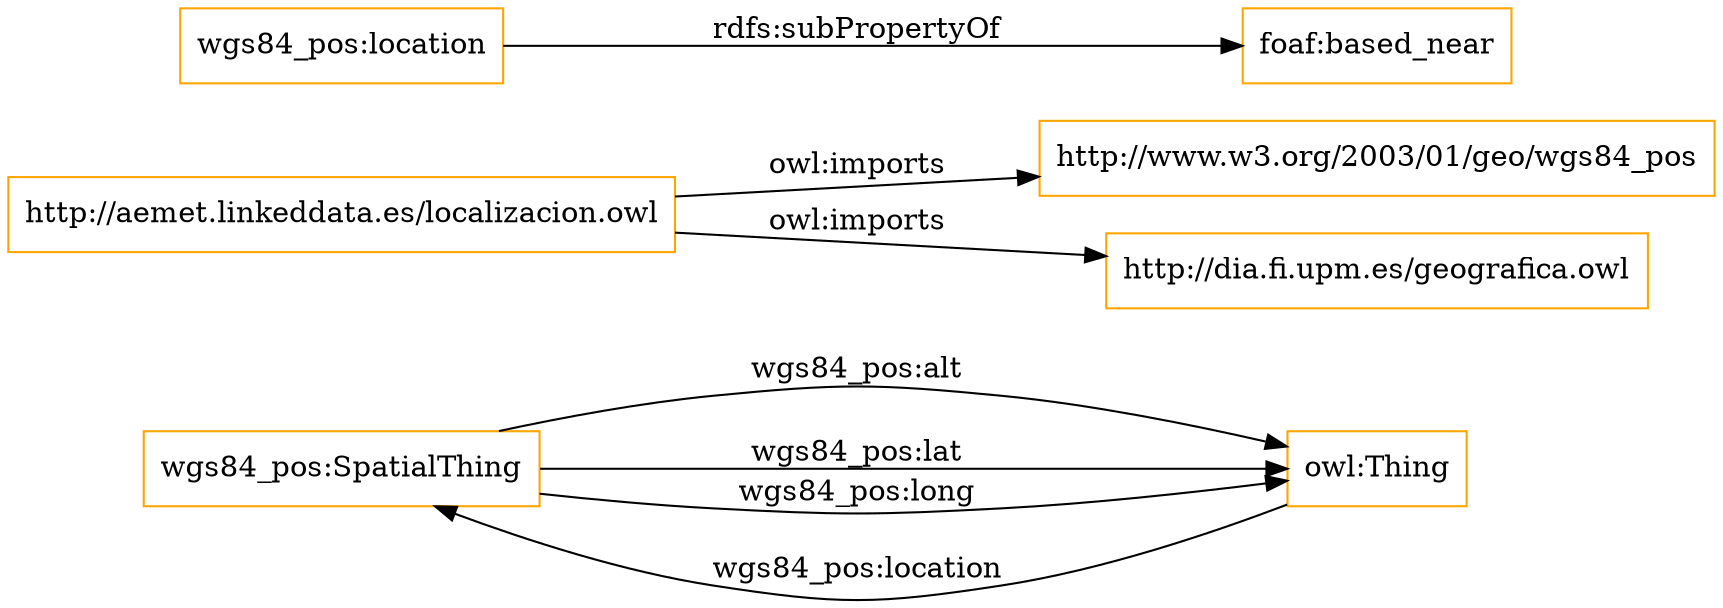 digraph ar2dtool_diagram { 
rankdir=LR;
size="1501"
node [shape = rectangle, color="orange"]; "wgs84_pos:SpatialThing" ; /*classes style*/
	"http://aemet.linkeddata.es/localizacion.owl" -> "http://www.w3.org/2003/01/geo/wgs84_pos" [ label = "owl:imports" ];
	"http://aemet.linkeddata.es/localizacion.owl" -> "http://dia.fi.upm.es/geografica.owl" [ label = "owl:imports" ];
	"wgs84_pos:location" -> "foaf:based_near" [ label = "rdfs:subPropertyOf" ];
	"wgs84_pos:SpatialThing" -> "owl:Thing" [ label = "wgs84_pos:alt" ];
	"owl:Thing" -> "wgs84_pos:SpatialThing" [ label = "wgs84_pos:location" ];
	"wgs84_pos:SpatialThing" -> "owl:Thing" [ label = "wgs84_pos:lat" ];
	"wgs84_pos:SpatialThing" -> "owl:Thing" [ label = "wgs84_pos:long" ];

}
